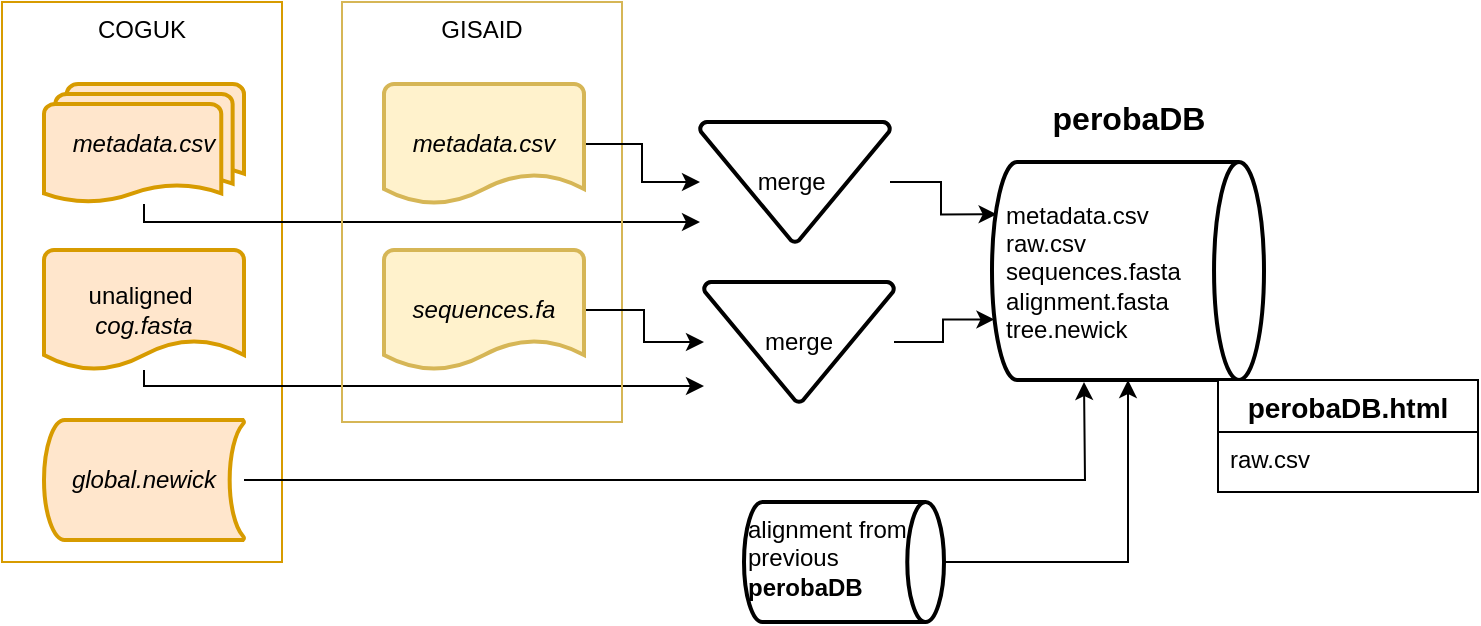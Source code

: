 <mxfile version="13.5.7" type="device"><diagram id="TjKkRkxf_hns6owbqFxl" name="Page-1"><mxGraphModel dx="1422" dy="880" grid="1" gridSize="10" guides="1" tooltips="1" connect="1" arrows="1" fold="1" page="1" pageScale="1" pageWidth="827" pageHeight="1169" math="0" shadow="0"><root><mxCell id="0"/><mxCell id="1" parent="0"/><mxCell id="iksph78fu33C9dc200l9-3" value="COGUK" style="whiteSpace=wrap;html=1;verticalAlign=top;fillColor=none;strokeColor=#d79b00;gradientColor=#ffffff;" parent="1" vertex="1"><mxGeometry x="19" y="40" width="140" height="280" as="geometry"/></mxCell><mxCell id="iksph78fu33C9dc200l9-11" value="" style="edgeStyle=orthogonalEdgeStyle;orthogonalLoop=1;jettySize=auto;html=1;rounded=0;" parent="1" source="iksph78fu33C9dc200l9-1" target="iksph78fu33C9dc200l9-9" edge="1"><mxGeometry relative="1" as="geometry"><Array as="points"><mxPoint x="90" y="150"/></Array></mxGeometry></mxCell><mxCell id="iksph78fu33C9dc200l9-1" value="&lt;i&gt;metadata.csv&lt;/i&gt;" style="strokeWidth=2;html=1;shape=mxgraph.flowchart.multi-document;whiteSpace=wrap;fontFamily=Helvetica;fontSize=12;fontColor=#000000;align=center;strokeColor=#d79b00;fillColor=#ffe6cc;" parent="1" vertex="1"><mxGeometry x="40" y="81" width="100" height="60" as="geometry"/></mxCell><mxCell id="iksph78fu33C9dc200l9-18" value="" style="edgeStyle=orthogonalEdgeStyle;rounded=0;orthogonalLoop=1;jettySize=auto;html=1;" parent="1" source="iksph78fu33C9dc200l9-2" target="iksph78fu33C9dc200l9-10" edge="1"><mxGeometry relative="1" as="geometry"><mxPoint x="220" y="194" as="targetPoint"/><Array as="points"><mxPoint x="90" y="232"/></Array></mxGeometry></mxCell><mxCell id="iksph78fu33C9dc200l9-2" value="unaligned&amp;nbsp;&lt;br&gt;&lt;i&gt;cog.fasta&lt;/i&gt;" style="strokeWidth=2;html=1;shape=mxgraph.flowchart.document2;whiteSpace=wrap;size=0.25;fontFamily=Helvetica;fontSize=12;fontColor=#000000;align=center;strokeColor=#d79b00;fillColor=#ffe6cc;" parent="1" vertex="1"><mxGeometry x="40" y="164" width="100" height="60" as="geometry"/></mxCell><mxCell id="iksph78fu33C9dc200l9-33" style="edgeStyle=orthogonalEdgeStyle;rounded=0;orthogonalLoop=1;jettySize=auto;html=1;" parent="1" source="iksph78fu33C9dc200l9-4" edge="1"><mxGeometry relative="1" as="geometry"><mxPoint x="560" y="230" as="targetPoint"/></mxGeometry></mxCell><mxCell id="iksph78fu33C9dc200l9-4" value="&lt;i&gt;global.newick&lt;/i&gt;" style="strokeWidth=2;html=1;shape=mxgraph.flowchart.stored_data;whiteSpace=wrap;fillColor=#ffe6cc;strokeColor=#d79b00;" parent="1" vertex="1"><mxGeometry x="40" y="249" width="100" height="60" as="geometry"/></mxCell><mxCell id="iksph78fu33C9dc200l9-5" value="GISAID" style="whiteSpace=wrap;html=1;verticalAlign=top;fillColor=none;strokeColor=#d6b656;" parent="1" vertex="1"><mxGeometry x="189" y="40" width="140" height="210" as="geometry"/></mxCell><mxCell id="iksph78fu33C9dc200l9-25" value="" style="edgeStyle=orthogonalEdgeStyle;rounded=0;orthogonalLoop=1;jettySize=auto;html=1;" parent="1" source="iksph78fu33C9dc200l9-6" target="iksph78fu33C9dc200l9-9" edge="1"><mxGeometry relative="1" as="geometry"/></mxCell><mxCell id="iksph78fu33C9dc200l9-6" value="&lt;i&gt;metadata.csv&lt;/i&gt;" style="strokeWidth=2;html=1;shape=mxgraph.flowchart.document2;whiteSpace=wrap;size=0.25;fontFamily=Helvetica;fontSize=12;fontColor=#000000;align=center;strokeColor=#d6b656;fillColor=#fff2cc;" parent="1" vertex="1"><mxGeometry x="210" y="81" width="100" height="60" as="geometry"/></mxCell><mxCell id="iksph78fu33C9dc200l9-26" value="" style="edgeStyle=orthogonalEdgeStyle;rounded=0;orthogonalLoop=1;jettySize=auto;html=1;" parent="1" source="iksph78fu33C9dc200l9-7" target="iksph78fu33C9dc200l9-10" edge="1"><mxGeometry relative="1" as="geometry"/></mxCell><mxCell id="iksph78fu33C9dc200l9-7" value="&lt;i&gt;sequences.fa&lt;/i&gt;" style="strokeWidth=2;html=1;shape=mxgraph.flowchart.document2;whiteSpace=wrap;size=0.25;fontFamily=Helvetica;fontSize=12;fontColor=#000000;align=center;strokeColor=#d6b656;fillColor=#fff2cc;" parent="1" vertex="1"><mxGeometry x="210" y="164" width="100" height="60" as="geometry"/></mxCell><mxCell id="iksph78fu33C9dc200l9-28" value="" style="edgeStyle=orthogonalEdgeStyle;rounded=0;orthogonalLoop=1;jettySize=auto;html=1;entryX=0.017;entryY=0.24;entryDx=0;entryDy=0;entryPerimeter=0;" parent="1" source="iksph78fu33C9dc200l9-9" target="iksph78fu33C9dc200l9-27" edge="1"><mxGeometry relative="1" as="geometry"><mxPoint x="510" y="150" as="targetPoint"/></mxGeometry></mxCell><mxCell id="iksph78fu33C9dc200l9-9" value="merge&amp;nbsp;" style="strokeWidth=2;html=1;shape=mxgraph.flowchart.merge_or_storage;whiteSpace=wrap;fillColor=none;gradientColor=#ffffff;" parent="1" vertex="1"><mxGeometry x="368" y="100" width="95" height="60" as="geometry"/></mxCell><mxCell id="iksph78fu33C9dc200l9-30" value="" style="edgeStyle=orthogonalEdgeStyle;rounded=0;orthogonalLoop=1;jettySize=auto;html=1;entryX=0.009;entryY=0.722;entryDx=0;entryDy=0;entryPerimeter=0;" parent="1" source="iksph78fu33C9dc200l9-10" target="iksph78fu33C9dc200l9-27" edge="1"><mxGeometry relative="1" as="geometry"><mxPoint x="510" y="190" as="targetPoint"/></mxGeometry></mxCell><mxCell id="iksph78fu33C9dc200l9-10" value="merge" style="strokeWidth=2;html=1;shape=mxgraph.flowchart.merge_or_storage;whiteSpace=wrap;fillColor=none;gradientColor=#ffffff;" parent="1" vertex="1"><mxGeometry x="370" y="180" width="95" height="60" as="geometry"/></mxCell><mxCell id="iksph78fu33C9dc200l9-27" value="metadata.csv&lt;br&gt;raw.csv&lt;br&gt;sequences.fasta&lt;br&gt;alignment.fasta&lt;br&gt;tree.newick" style="strokeWidth=2;html=1;shape=mxgraph.flowchart.direct_data;whiteSpace=wrap;fillColor=none;gradientColor=#ffffff;align=left;spacingLeft=5;" parent="1" vertex="1"><mxGeometry x="514" y="120" width="136" height="109" as="geometry"/></mxCell><mxCell id="iksph78fu33C9dc200l9-35" value="perobaDB" style="text;html=1;resizable=0;autosize=1;align=center;verticalAlign=middle;points=[];fillColor=none;strokeColor=none;rounded=0;fontSize=16;fontStyle=1" parent="1" vertex="1"><mxGeometry x="537" y="88" width="90" height="20" as="geometry"/></mxCell><mxCell id="3bC9ordOej_FZNmL5Iaf-2" style="edgeStyle=orthogonalEdgeStyle;rounded=0;orthogonalLoop=1;jettySize=auto;html=1;entryX=0.5;entryY=1;entryDx=0;entryDy=0;entryPerimeter=0;" parent="1" source="3bC9ordOej_FZNmL5Iaf-1" target="iksph78fu33C9dc200l9-27" edge="1"><mxGeometry relative="1" as="geometry"/></mxCell><mxCell id="3bC9ordOej_FZNmL5Iaf-1" value="alignment from previous &lt;b&gt;perobaDB&lt;/b&gt;" style="strokeWidth=2;html=1;shape=mxgraph.flowchart.direct_data;whiteSpace=wrap;align=left;verticalAlign=top;" parent="1" vertex="1"><mxGeometry x="390" y="290" width="100" height="60" as="geometry"/></mxCell><mxCell id="qHH5fjT7tDMiO2p67VLw-3" value="perobaDB.html" style="swimlane;fontStyle=1;childLayout=stackLayout;horizontal=1;startSize=26;horizontalStack=0;resizeParent=1;resizeParentMax=0;resizeLast=0;collapsible=1;marginBottom=0;align=center;fontSize=14;" vertex="1" parent="1"><mxGeometry x="627" y="229" width="130" height="56" as="geometry"/></mxCell><mxCell id="qHH5fjT7tDMiO2p67VLw-5" value="raw.csv" style="text;strokeColor=none;fillColor=none;spacingLeft=4;spacingRight=4;overflow=hidden;rotatable=0;points=[[0,0.5],[1,0.5]];portConstraint=eastwest;fontSize=12;" vertex="1" parent="qHH5fjT7tDMiO2p67VLw-3"><mxGeometry y="26" width="130" height="30" as="geometry"/></mxCell></root></mxGraphModel></diagram></mxfile>